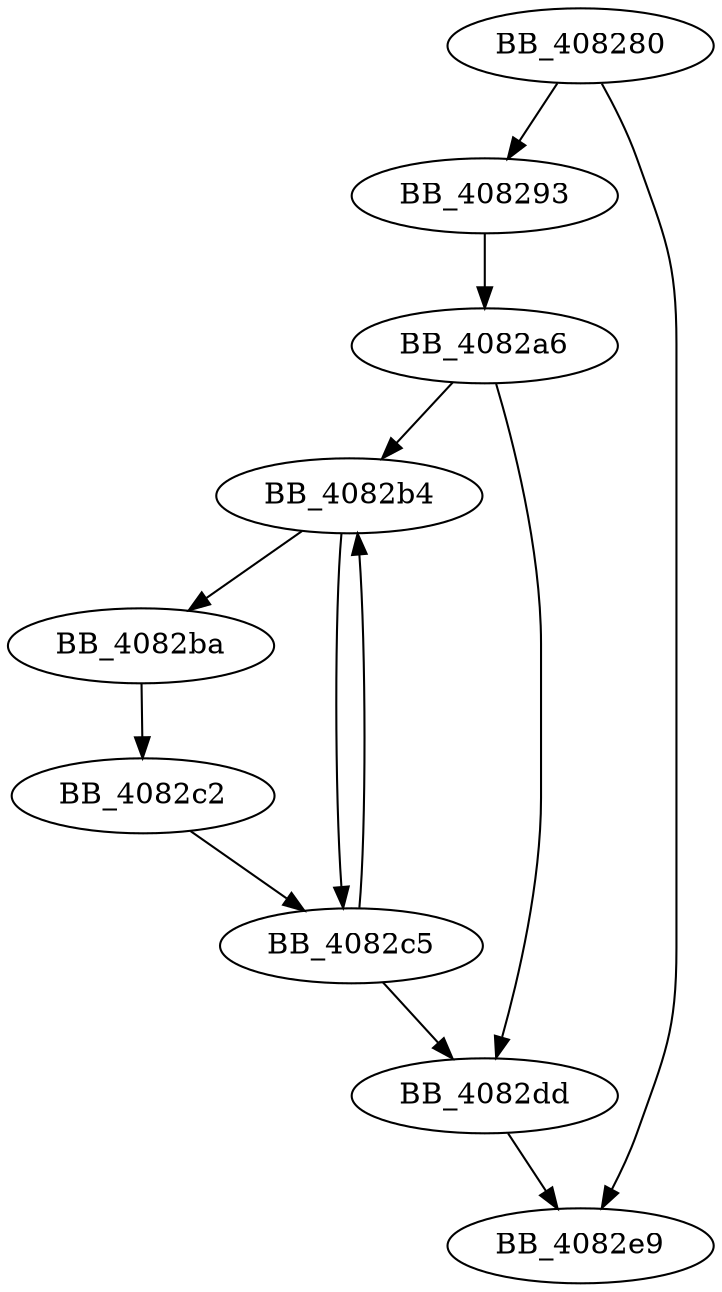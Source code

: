 DiGraph sub_408280{
BB_408280->BB_408293
BB_408280->BB_4082e9
BB_408293->BB_4082a6
BB_4082a6->BB_4082b4
BB_4082a6->BB_4082dd
BB_4082b4->BB_4082ba
BB_4082b4->BB_4082c5
BB_4082ba->BB_4082c2
BB_4082c2->BB_4082c5
BB_4082c5->BB_4082b4
BB_4082c5->BB_4082dd
BB_4082dd->BB_4082e9
}
